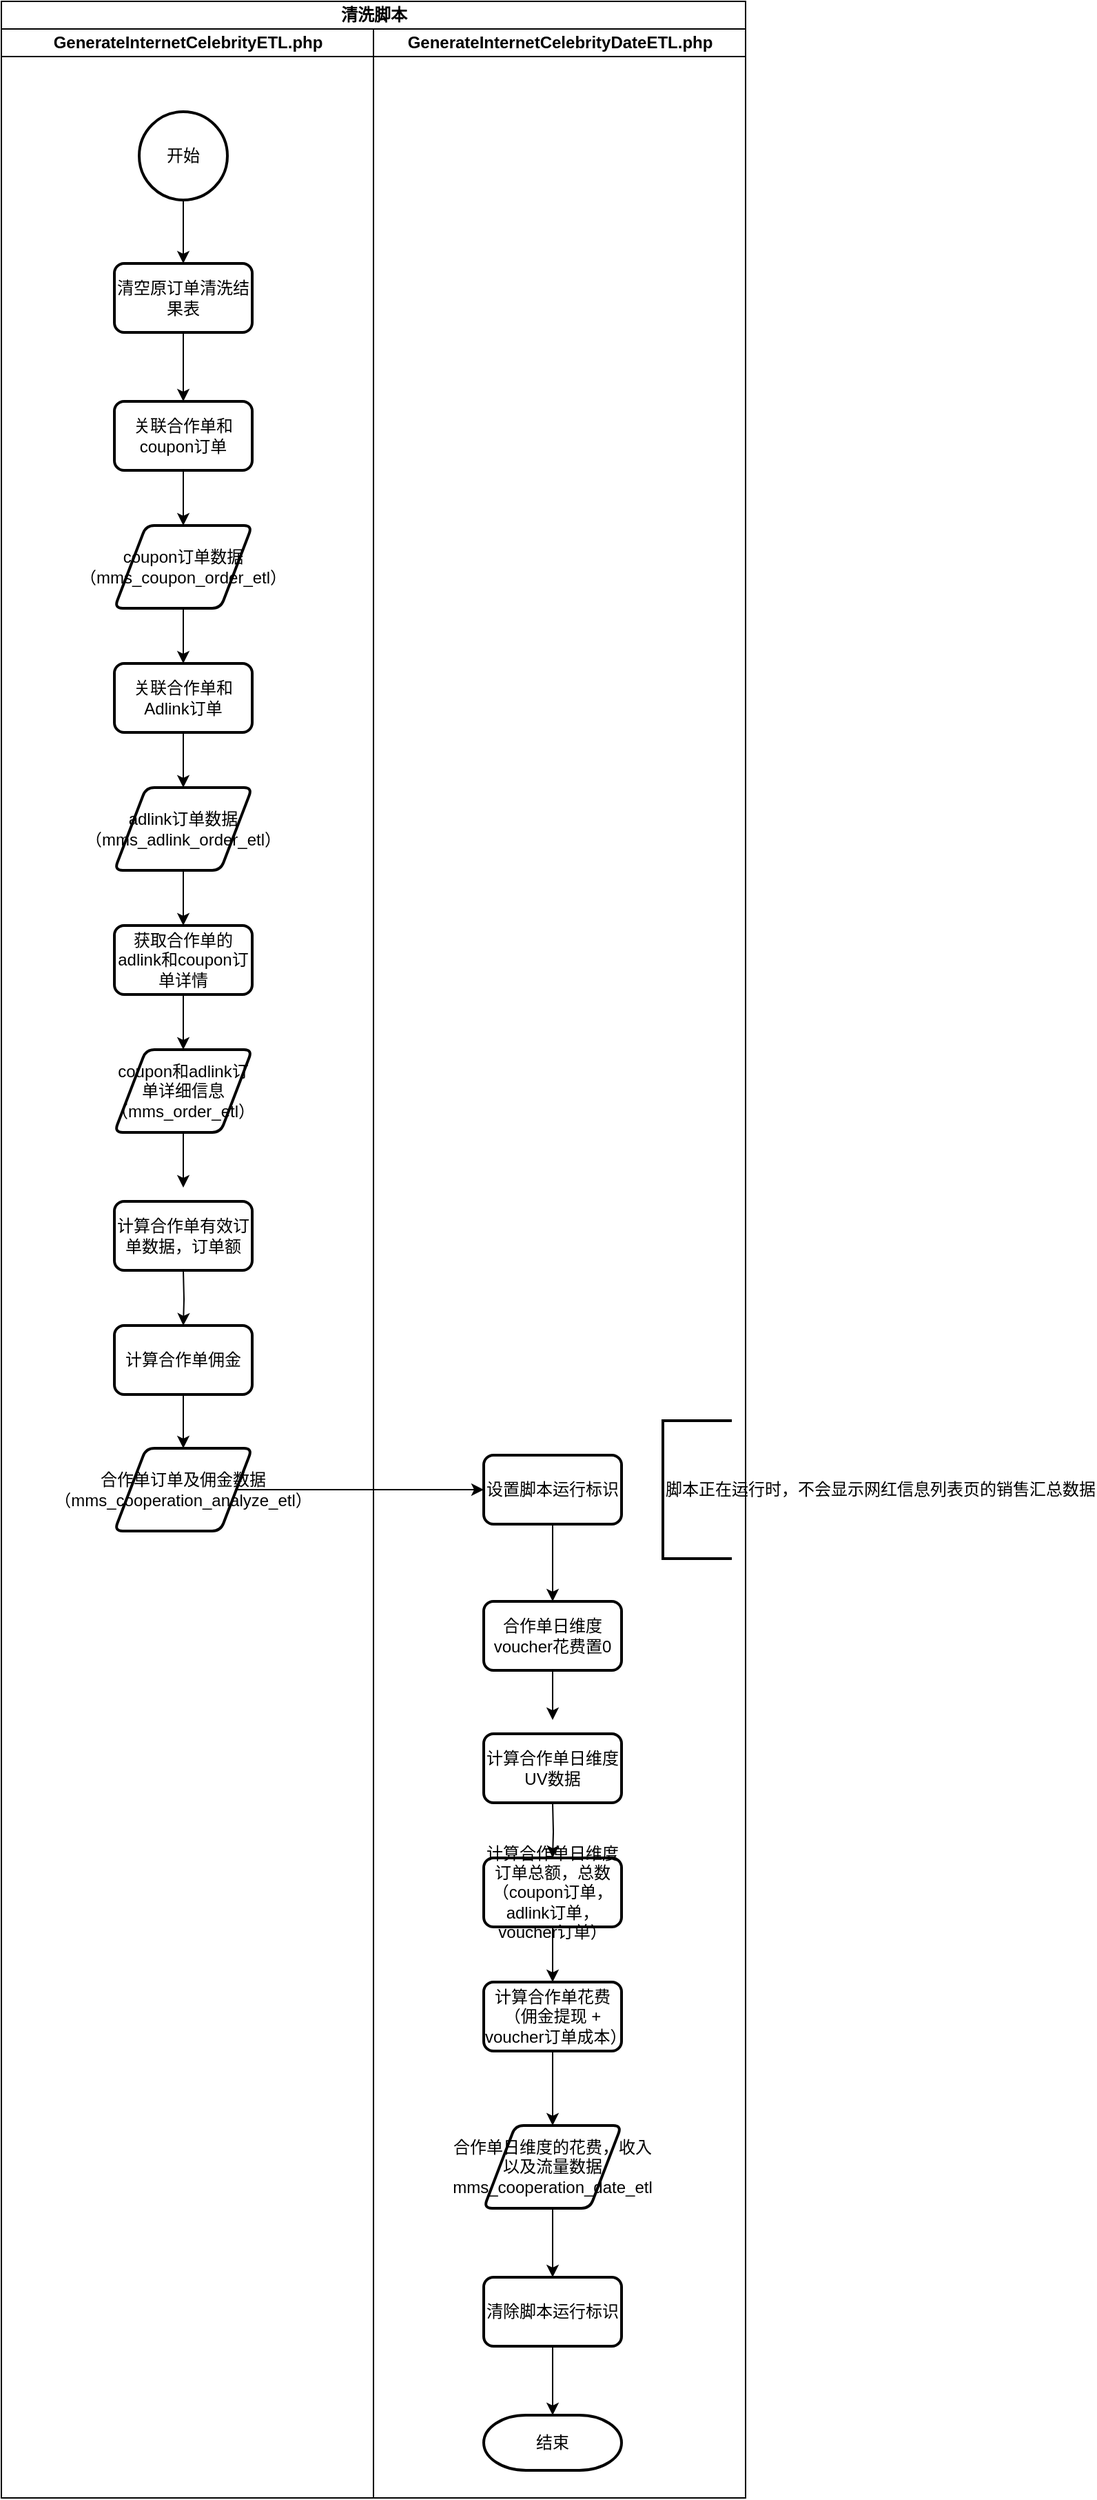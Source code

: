 <mxfile version="13.9.9" type="github">
  <diagram id="GQ2VUiUeexWYuhDypTk4" name="Page-1">
    <mxGraphModel dx="1422" dy="1931" grid="1" gridSize="10" guides="1" tooltips="1" connect="1" arrows="1" fold="1" page="1" pageScale="1" pageWidth="827" pageHeight="1169" math="0" shadow="0">
      <root>
        <mxCell id="0" />
        <mxCell id="1" parent="0" />
        <mxCell id="yPGQf7f-c2nLfvSAJnxe-19" value="清洗脚本" style="swimlane;html=1;childLayout=stackLayout;resizeParent=1;resizeParentMax=0;startSize=20;" vertex="1" parent="1">
          <mxGeometry x="300" y="-50" width="540" height="1810" as="geometry" />
        </mxCell>
        <mxCell id="yPGQf7f-c2nLfvSAJnxe-20" value="GenerateInternetCelebrityETL.php" style="swimlane;html=1;startSize=20;" vertex="1" parent="yPGQf7f-c2nLfvSAJnxe-19">
          <mxGeometry y="20" width="270" height="1790" as="geometry" />
        </mxCell>
        <mxCell id="yPGQf7f-c2nLfvSAJnxe-33" style="edgeStyle=orthogonalEdgeStyle;rounded=0;orthogonalLoop=1;jettySize=auto;html=1;entryX=0.5;entryY=0;entryDx=0;entryDy=0;" edge="1" parent="yPGQf7f-c2nLfvSAJnxe-20" source="yPGQf7f-c2nLfvSAJnxe-9" target="yPGQf7f-c2nLfvSAJnxe-32">
          <mxGeometry relative="1" as="geometry" />
        </mxCell>
        <mxCell id="yPGQf7f-c2nLfvSAJnxe-9" value="获取合作单的adlink和coupon订单详情" style="rounded=1;whiteSpace=wrap;html=1;absoluteArcSize=1;arcSize=14;strokeWidth=2;" vertex="1" parent="yPGQf7f-c2nLfvSAJnxe-20">
          <mxGeometry x="82" y="650" width="100" height="50" as="geometry" />
        </mxCell>
        <mxCell id="yPGQf7f-c2nLfvSAJnxe-25" style="edgeStyle=orthogonalEdgeStyle;rounded=0;orthogonalLoop=1;jettySize=auto;html=1;entryX=0.5;entryY=0;entryDx=0;entryDy=0;" edge="1" parent="yPGQf7f-c2nLfvSAJnxe-20" source="yPGQf7f-c2nLfvSAJnxe-6" target="yPGQf7f-c2nLfvSAJnxe-17">
          <mxGeometry relative="1" as="geometry" />
        </mxCell>
        <mxCell id="yPGQf7f-c2nLfvSAJnxe-6" value="关联合作单和Adlink订单" style="rounded=1;whiteSpace=wrap;html=1;absoluteArcSize=1;arcSize=14;strokeWidth=2;" vertex="1" parent="yPGQf7f-c2nLfvSAJnxe-20">
          <mxGeometry x="82" y="460" width="100" height="50" as="geometry" />
        </mxCell>
        <mxCell id="yPGQf7f-c2nLfvSAJnxe-14" value="coupon订单数据（mms_coupon_order_etl）" style="shape=parallelogram;html=1;strokeWidth=2;perimeter=parallelogramPerimeter;whiteSpace=wrap;rounded=1;arcSize=12;size=0.23;" vertex="1" parent="yPGQf7f-c2nLfvSAJnxe-20">
          <mxGeometry x="82" y="360" width="100" height="60" as="geometry" />
        </mxCell>
        <mxCell id="yPGQf7f-c2nLfvSAJnxe-29" style="edgeStyle=orthogonalEdgeStyle;rounded=0;orthogonalLoop=1;jettySize=auto;html=1;entryX=0.5;entryY=0;entryDx=0;entryDy=0;" edge="1" parent="yPGQf7f-c2nLfvSAJnxe-20" source="yPGQf7f-c2nLfvSAJnxe-4" target="yPGQf7f-c2nLfvSAJnxe-14">
          <mxGeometry relative="1" as="geometry" />
        </mxCell>
        <mxCell id="yPGQf7f-c2nLfvSAJnxe-4" value="关联合作单和coupon订单" style="rounded=1;whiteSpace=wrap;html=1;absoluteArcSize=1;arcSize=14;strokeWidth=2;" vertex="1" parent="yPGQf7f-c2nLfvSAJnxe-20">
          <mxGeometry x="82" y="270" width="100" height="50" as="geometry" />
        </mxCell>
        <mxCell id="yPGQf7f-c2nLfvSAJnxe-30" style="edgeStyle=orthogonalEdgeStyle;rounded=0;orthogonalLoop=1;jettySize=auto;html=1;entryX=0.5;entryY=0;entryDx=0;entryDy=0;" edge="1" parent="yPGQf7f-c2nLfvSAJnxe-20" source="yPGQf7f-c2nLfvSAJnxe-17" target="yPGQf7f-c2nLfvSAJnxe-9">
          <mxGeometry relative="1" as="geometry" />
        </mxCell>
        <mxCell id="yPGQf7f-c2nLfvSAJnxe-17" value="adlink订单数据&lt;br&gt;（mms_adlink_order_etl）" style="shape=parallelogram;html=1;strokeWidth=2;perimeter=parallelogramPerimeter;whiteSpace=wrap;rounded=1;arcSize=12;size=0.23;" vertex="1" parent="yPGQf7f-c2nLfvSAJnxe-20">
          <mxGeometry x="82" y="550" width="100" height="60" as="geometry" />
        </mxCell>
        <mxCell id="yPGQf7f-c2nLfvSAJnxe-28" style="edgeStyle=orthogonalEdgeStyle;rounded=0;orthogonalLoop=1;jettySize=auto;html=1;entryX=0.5;entryY=0;entryDx=0;entryDy=0;" edge="1" parent="yPGQf7f-c2nLfvSAJnxe-20" source="yPGQf7f-c2nLfvSAJnxe-11" target="yPGQf7f-c2nLfvSAJnxe-4">
          <mxGeometry relative="1" as="geometry" />
        </mxCell>
        <mxCell id="yPGQf7f-c2nLfvSAJnxe-11" value="清空原订单清洗结果表" style="rounded=1;whiteSpace=wrap;html=1;absoluteArcSize=1;arcSize=14;strokeWidth=2;" vertex="1" parent="yPGQf7f-c2nLfvSAJnxe-20">
          <mxGeometry x="82" y="170" width="100" height="50" as="geometry" />
        </mxCell>
        <mxCell id="yPGQf7f-c2nLfvSAJnxe-2" value="开始" style="strokeWidth=2;html=1;shape=mxgraph.flowchart.start_2;whiteSpace=wrap;" vertex="1" parent="yPGQf7f-c2nLfvSAJnxe-20">
          <mxGeometry x="100" y="60" width="64" height="64" as="geometry" />
        </mxCell>
        <mxCell id="yPGQf7f-c2nLfvSAJnxe-26" style="edgeStyle=orthogonalEdgeStyle;rounded=0;orthogonalLoop=1;jettySize=auto;html=1;entryX=0.5;entryY=0;entryDx=0;entryDy=0;" edge="1" parent="yPGQf7f-c2nLfvSAJnxe-20" source="yPGQf7f-c2nLfvSAJnxe-2" target="yPGQf7f-c2nLfvSAJnxe-11">
          <mxGeometry relative="1" as="geometry" />
        </mxCell>
        <mxCell id="yPGQf7f-c2nLfvSAJnxe-24" style="edgeStyle=orthogonalEdgeStyle;rounded=0;orthogonalLoop=1;jettySize=auto;html=1;entryX=0.5;entryY=0;entryDx=0;entryDy=0;" edge="1" parent="yPGQf7f-c2nLfvSAJnxe-20" source="yPGQf7f-c2nLfvSAJnxe-14" target="yPGQf7f-c2nLfvSAJnxe-6">
          <mxGeometry relative="1" as="geometry">
            <mxPoint x="132" y="440" as="targetPoint" />
          </mxGeometry>
        </mxCell>
        <mxCell id="yPGQf7f-c2nLfvSAJnxe-32" value="coupon和adlink订单详细信息（mms_order_etl）" style="shape=parallelogram;html=1;strokeWidth=2;perimeter=parallelogramPerimeter;whiteSpace=wrap;rounded=1;arcSize=12;size=0.23;" vertex="1" parent="yPGQf7f-c2nLfvSAJnxe-20">
          <mxGeometry x="82" y="740" width="100" height="60" as="geometry" />
        </mxCell>
        <mxCell id="yPGQf7f-c2nLfvSAJnxe-35" value="计算合作单有效订单数据，订单额" style="rounded=1;whiteSpace=wrap;html=1;absoluteArcSize=1;arcSize=14;strokeWidth=2;" vertex="1" parent="yPGQf7f-c2nLfvSAJnxe-20">
          <mxGeometry x="82" y="850" width="100" height="50" as="geometry" />
        </mxCell>
        <mxCell id="yPGQf7f-c2nLfvSAJnxe-41" style="edgeStyle=orthogonalEdgeStyle;rounded=0;orthogonalLoop=1;jettySize=auto;html=1;entryX=0.5;entryY=0;entryDx=0;entryDy=0;" edge="1" parent="yPGQf7f-c2nLfvSAJnxe-20" target="yPGQf7f-c2nLfvSAJnxe-40">
          <mxGeometry relative="1" as="geometry">
            <mxPoint x="132" y="900" as="sourcePoint" />
          </mxGeometry>
        </mxCell>
        <mxCell id="yPGQf7f-c2nLfvSAJnxe-43" style="edgeStyle=orthogonalEdgeStyle;rounded=0;orthogonalLoop=1;jettySize=auto;html=1;entryX=0.5;entryY=0;entryDx=0;entryDy=0;" edge="1" parent="yPGQf7f-c2nLfvSAJnxe-20" source="yPGQf7f-c2nLfvSAJnxe-40" target="yPGQf7f-c2nLfvSAJnxe-42">
          <mxGeometry relative="1" as="geometry" />
        </mxCell>
        <mxCell id="yPGQf7f-c2nLfvSAJnxe-40" value="计算合作单佣金" style="rounded=1;whiteSpace=wrap;html=1;absoluteArcSize=1;arcSize=14;strokeWidth=2;" vertex="1" parent="yPGQf7f-c2nLfvSAJnxe-20">
          <mxGeometry x="82" y="940" width="100" height="50" as="geometry" />
        </mxCell>
        <mxCell id="yPGQf7f-c2nLfvSAJnxe-42" value="合作单订单及佣金数据&lt;br&gt;（mms_cooperation_analyze_etl）" style="shape=parallelogram;html=1;strokeWidth=2;perimeter=parallelogramPerimeter;whiteSpace=wrap;rounded=1;arcSize=12;size=0.23;" vertex="1" parent="yPGQf7f-c2nLfvSAJnxe-20">
          <mxGeometry x="82" y="1029" width="100" height="60" as="geometry" />
        </mxCell>
        <mxCell id="yPGQf7f-c2nLfvSAJnxe-21" value="GenerateInternetCelebrityDateETL.php" style="swimlane;html=1;startSize=20;" vertex="1" parent="yPGQf7f-c2nLfvSAJnxe-19">
          <mxGeometry x="270" y="20" width="270" height="1790" as="geometry" />
        </mxCell>
        <mxCell id="yPGQf7f-c2nLfvSAJnxe-48" value="合作单日维度voucher花费置0" style="rounded=1;whiteSpace=wrap;html=1;absoluteArcSize=1;arcSize=14;strokeWidth=2;" vertex="1" parent="yPGQf7f-c2nLfvSAJnxe-21">
          <mxGeometry x="80" y="1140" width="100" height="50" as="geometry" />
        </mxCell>
        <mxCell id="yPGQf7f-c2nLfvSAJnxe-49" value="计算合作单日维度UV数据" style="rounded=1;whiteSpace=wrap;html=1;absoluteArcSize=1;arcSize=14;strokeWidth=2;" vertex="1" parent="yPGQf7f-c2nLfvSAJnxe-21">
          <mxGeometry x="80" y="1236" width="100" height="50" as="geometry" />
        </mxCell>
        <mxCell id="yPGQf7f-c2nLfvSAJnxe-58" style="edgeStyle=orthogonalEdgeStyle;rounded=0;orthogonalLoop=1;jettySize=auto;html=1;entryX=0.5;entryY=0;entryDx=0;entryDy=0;" edge="1" parent="yPGQf7f-c2nLfvSAJnxe-21" target="yPGQf7f-c2nLfvSAJnxe-56">
          <mxGeometry relative="1" as="geometry">
            <mxPoint x="130" y="1286" as="sourcePoint" />
          </mxGeometry>
        </mxCell>
        <mxCell id="yPGQf7f-c2nLfvSAJnxe-66" style="edgeStyle=orthogonalEdgeStyle;rounded=0;orthogonalLoop=1;jettySize=auto;html=1;entryX=0.5;entryY=0;entryDx=0;entryDy=0;" edge="1" parent="yPGQf7f-c2nLfvSAJnxe-21" source="yPGQf7f-c2nLfvSAJnxe-56">
          <mxGeometry relative="1" as="geometry">
            <mxPoint x="130" y="1416" as="targetPoint" />
          </mxGeometry>
        </mxCell>
        <mxCell id="yPGQf7f-c2nLfvSAJnxe-56" value="计算合作单日维度订单总额，总数（coupon订单，adlink订单，voucher订单）" style="rounded=1;whiteSpace=wrap;html=1;absoluteArcSize=1;arcSize=14;strokeWidth=2;" vertex="1" parent="yPGQf7f-c2nLfvSAJnxe-21">
          <mxGeometry x="80" y="1326" width="100" height="50" as="geometry" />
        </mxCell>
        <mxCell id="yPGQf7f-c2nLfvSAJnxe-103" style="edgeStyle=orthogonalEdgeStyle;rounded=0;orthogonalLoop=1;jettySize=auto;html=1;entryX=0.5;entryY=0;entryDx=0;entryDy=0;" edge="1" parent="yPGQf7f-c2nLfvSAJnxe-21" source="yPGQf7f-c2nLfvSAJnxe-68" target="yPGQf7f-c2nLfvSAJnxe-102">
          <mxGeometry relative="1" as="geometry" />
        </mxCell>
        <mxCell id="yPGQf7f-c2nLfvSAJnxe-68" value="计算合作单花费（佣金提现 + voucher订单成本）" style="rounded=1;whiteSpace=wrap;html=1;absoluteArcSize=1;arcSize=14;strokeWidth=2;" vertex="1" parent="yPGQf7f-c2nLfvSAJnxe-21">
          <mxGeometry x="80" y="1416" width="100" height="50" as="geometry" />
        </mxCell>
        <mxCell id="yPGQf7f-c2nLfvSAJnxe-71" style="edgeStyle=orthogonalEdgeStyle;rounded=0;orthogonalLoop=1;jettySize=auto;html=1;entryX=0.5;entryY=0;entryDx=0;entryDy=0;" edge="1" parent="yPGQf7f-c2nLfvSAJnxe-21" source="yPGQf7f-c2nLfvSAJnxe-69" target="yPGQf7f-c2nLfvSAJnxe-48">
          <mxGeometry relative="1" as="geometry" />
        </mxCell>
        <mxCell id="yPGQf7f-c2nLfvSAJnxe-69" value="设置脚本运行标识" style="rounded=1;whiteSpace=wrap;html=1;absoluteArcSize=1;arcSize=14;strokeWidth=2;" vertex="1" parent="yPGQf7f-c2nLfvSAJnxe-21">
          <mxGeometry x="80" y="1034" width="100" height="50" as="geometry" />
        </mxCell>
        <mxCell id="yPGQf7f-c2nLfvSAJnxe-78" style="edgeStyle=orthogonalEdgeStyle;rounded=0;orthogonalLoop=1;jettySize=auto;html=1;entryX=0.5;entryY=0;entryDx=0;entryDy=0;entryPerimeter=0;" edge="1" parent="yPGQf7f-c2nLfvSAJnxe-21" source="yPGQf7f-c2nLfvSAJnxe-73" target="yPGQf7f-c2nLfvSAJnxe-76">
          <mxGeometry relative="1" as="geometry" />
        </mxCell>
        <mxCell id="yPGQf7f-c2nLfvSAJnxe-73" value="清除脚本运行标识" style="rounded=1;whiteSpace=wrap;html=1;absoluteArcSize=1;arcSize=14;strokeWidth=2;" vertex="1" parent="yPGQf7f-c2nLfvSAJnxe-21">
          <mxGeometry x="80" y="1630" width="100" height="50" as="geometry" />
        </mxCell>
        <mxCell id="yPGQf7f-c2nLfvSAJnxe-76" value="结束" style="strokeWidth=2;html=1;shape=mxgraph.flowchart.terminator;whiteSpace=wrap;" vertex="1" parent="yPGQf7f-c2nLfvSAJnxe-21">
          <mxGeometry x="80" y="1730" width="100" height="40" as="geometry" />
        </mxCell>
        <mxCell id="yPGQf7f-c2nLfvSAJnxe-77" value="脚本正在运行时，不会显示网红信息列表页的销售汇总数据" style="strokeWidth=2;html=1;shape=mxgraph.flowchart.annotation_1;align=left;pointerEvents=1;" vertex="1" parent="yPGQf7f-c2nLfvSAJnxe-21">
          <mxGeometry x="210" y="1009" width="50" height="100" as="geometry" />
        </mxCell>
        <mxCell id="yPGQf7f-c2nLfvSAJnxe-104" style="edgeStyle=orthogonalEdgeStyle;rounded=0;orthogonalLoop=1;jettySize=auto;html=1;entryX=0.5;entryY=0;entryDx=0;entryDy=0;" edge="1" parent="yPGQf7f-c2nLfvSAJnxe-21" source="yPGQf7f-c2nLfvSAJnxe-102" target="yPGQf7f-c2nLfvSAJnxe-73">
          <mxGeometry relative="1" as="geometry" />
        </mxCell>
        <mxCell id="yPGQf7f-c2nLfvSAJnxe-102" value="合作单日维度的花费，收入以及流量数据&lt;br&gt;mms_cooperation_date_etl" style="shape=parallelogram;html=1;strokeWidth=2;perimeter=parallelogramPerimeter;whiteSpace=wrap;rounded=1;arcSize=12;size=0.23;" vertex="1" parent="yPGQf7f-c2nLfvSAJnxe-21">
          <mxGeometry x="80" y="1520" width="100" height="60" as="geometry" />
        </mxCell>
        <mxCell id="yPGQf7f-c2nLfvSAJnxe-70" style="edgeStyle=orthogonalEdgeStyle;rounded=0;orthogonalLoop=1;jettySize=auto;html=1;entryX=0;entryY=0.5;entryDx=0;entryDy=0;" edge="1" parent="yPGQf7f-c2nLfvSAJnxe-19" source="yPGQf7f-c2nLfvSAJnxe-42" target="yPGQf7f-c2nLfvSAJnxe-69">
          <mxGeometry relative="1" as="geometry" />
        </mxCell>
        <mxCell id="yPGQf7f-c2nLfvSAJnxe-37" style="edgeStyle=orthogonalEdgeStyle;rounded=0;orthogonalLoop=1;jettySize=auto;html=1;" edge="1" parent="1" source="yPGQf7f-c2nLfvSAJnxe-32">
          <mxGeometry relative="1" as="geometry">
            <mxPoint x="432" y="810" as="targetPoint" />
          </mxGeometry>
        </mxCell>
        <mxCell id="yPGQf7f-c2nLfvSAJnxe-51" style="edgeStyle=orthogonalEdgeStyle;rounded=0;orthogonalLoop=1;jettySize=auto;html=1;" edge="1" parent="1" source="yPGQf7f-c2nLfvSAJnxe-48">
          <mxGeometry relative="1" as="geometry">
            <mxPoint x="700" y="1196" as="targetPoint" />
          </mxGeometry>
        </mxCell>
      </root>
    </mxGraphModel>
  </diagram>
</mxfile>
